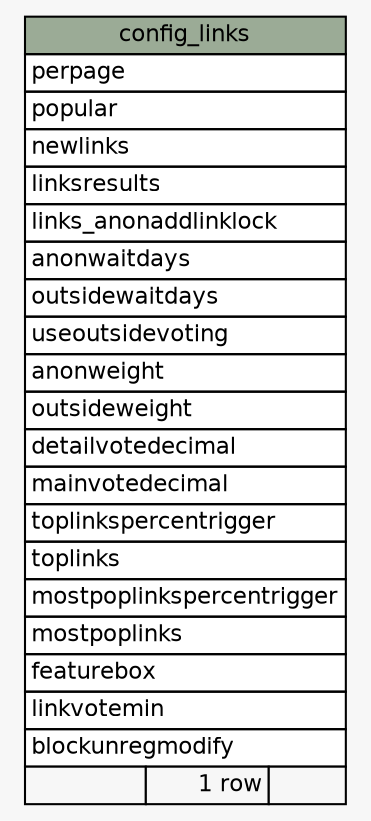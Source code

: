 // dot 2.38.0 on Mac OS X 10.9.4
// SchemaSpy rev 590
digraph "config_links" {
  graph [
    rankdir="RL"
    bgcolor="#f7f7f7"
    nodesep="0.18"
    ranksep="0.46"
    fontname="Helvetica"
    fontsize="11"
  ];
  node [
    fontname="Helvetica"
    fontsize="11"
    shape="plaintext"
  ];
  edge [
    arrowsize="0.8"
  ];
  "config_links" [
    label=<
    <TABLE BORDER="0" CELLBORDER="1" CELLSPACING="0" BGCOLOR="#ffffff">
      <TR><TD COLSPAN="3" BGCOLOR="#9bab96" ALIGN="CENTER">config_links</TD></TR>
      <TR><TD PORT="perpage" COLSPAN="3" ALIGN="LEFT">perpage</TD></TR>
      <TR><TD PORT="popular" COLSPAN="3" ALIGN="LEFT">popular</TD></TR>
      <TR><TD PORT="newlinks" COLSPAN="3" ALIGN="LEFT">newlinks</TD></TR>
      <TR><TD PORT="linksresults" COLSPAN="3" ALIGN="LEFT">linksresults</TD></TR>
      <TR><TD PORT="links_anonaddlinklock" COLSPAN="3" ALIGN="LEFT">links_anonaddlinklock</TD></TR>
      <TR><TD PORT="anonwaitdays" COLSPAN="3" ALIGN="LEFT">anonwaitdays</TD></TR>
      <TR><TD PORT="outsidewaitdays" COLSPAN="3" ALIGN="LEFT">outsidewaitdays</TD></TR>
      <TR><TD PORT="useoutsidevoting" COLSPAN="3" ALIGN="LEFT">useoutsidevoting</TD></TR>
      <TR><TD PORT="anonweight" COLSPAN="3" ALIGN="LEFT">anonweight</TD></TR>
      <TR><TD PORT="outsideweight" COLSPAN="3" ALIGN="LEFT">outsideweight</TD></TR>
      <TR><TD PORT="detailvotedecimal" COLSPAN="3" ALIGN="LEFT">detailvotedecimal</TD></TR>
      <TR><TD PORT="mainvotedecimal" COLSPAN="3" ALIGN="LEFT">mainvotedecimal</TD></TR>
      <TR><TD PORT="toplinkspercentrigger" COLSPAN="3" ALIGN="LEFT">toplinkspercentrigger</TD></TR>
      <TR><TD PORT="toplinks" COLSPAN="3" ALIGN="LEFT">toplinks</TD></TR>
      <TR><TD PORT="mostpoplinkspercentrigger" COLSPAN="3" ALIGN="LEFT">mostpoplinkspercentrigger</TD></TR>
      <TR><TD PORT="mostpoplinks" COLSPAN="3" ALIGN="LEFT">mostpoplinks</TD></TR>
      <TR><TD PORT="featurebox" COLSPAN="3" ALIGN="LEFT">featurebox</TD></TR>
      <TR><TD PORT="linkvotemin" COLSPAN="3" ALIGN="LEFT">linkvotemin</TD></TR>
      <TR><TD PORT="blockunregmodify" COLSPAN="3" ALIGN="LEFT">blockunregmodify</TD></TR>
      <TR><TD ALIGN="LEFT" BGCOLOR="#f7f7f7">  </TD><TD ALIGN="RIGHT" BGCOLOR="#f7f7f7">1 row</TD><TD ALIGN="RIGHT" BGCOLOR="#f7f7f7">  </TD></TR>
    </TABLE>>
    URL="tables/config_links.html"
    tooltip="config_links"
  ];
}
